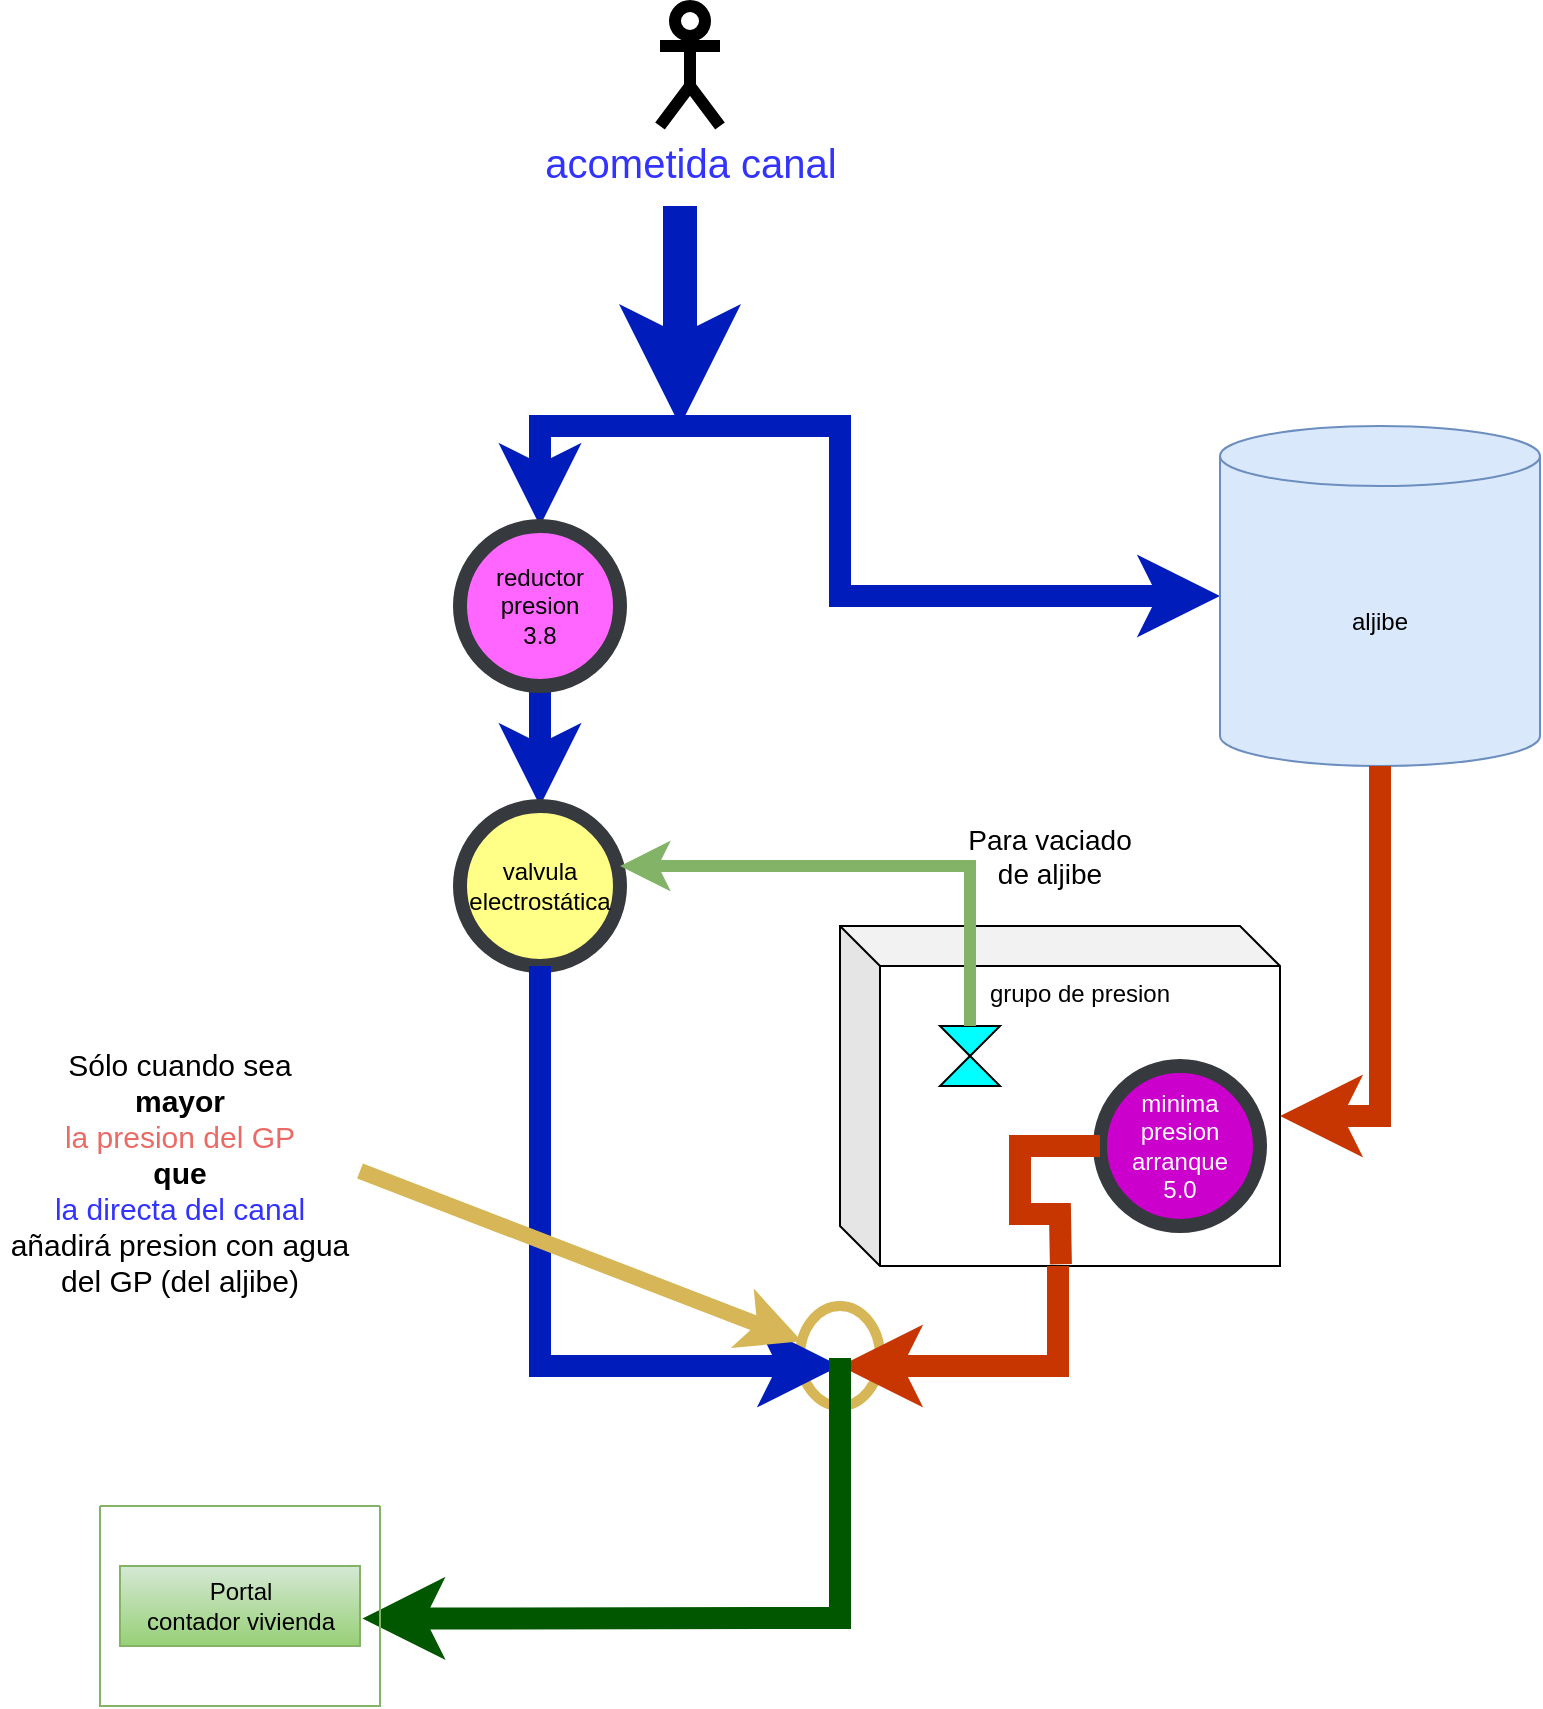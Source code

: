 <mxfile version="21.2.1" type="github">
  <diagram name="Página-1" id="f70GAZWOEkdoJ8vqmtTh">
    <mxGraphModel dx="1687" dy="899" grid="1" gridSize="10" guides="1" tooltips="1" connect="1" arrows="1" fold="1" page="1" pageScale="1" pageWidth="827" pageHeight="1169" math="0" shadow="0">
      <root>
        <mxCell id="0" />
        <mxCell id="1" parent="0" />
        <mxCell id="2pclpQiGbLNcuhrag6q6-33" value="" style="ellipse;whiteSpace=wrap;html=1;fillColor=none;strokeColor=#d6b656;strokeWidth=5;gradientColor=#ffd966;" parent="1" vertex="1">
          <mxGeometry x="440" y="660" width="40" height="50" as="geometry" />
        </mxCell>
        <mxCell id="2pclpQiGbLNcuhrag6q6-1" value="" style="endArrow=none;html=1;rounded=0;strokeWidth=11;fillColor=#0050ef;strokeColor=#001DBC;exitX=0.5;exitY=0;exitDx=0;exitDy=0;entryX=0.5;entryY=1;entryDx=0;entryDy=0;startArrow=classic;startFill=1;" parent="1" source="2pclpQiGbLNcuhrag6q6-4" target="6dBVptVX1iW7L6WTycLs-11" edge="1">
          <mxGeometry width="50" height="50" relative="1" as="geometry">
            <mxPoint x="320" y="395" as="sourcePoint" />
            <mxPoint x="300" y="350" as="targetPoint" />
          </mxGeometry>
        </mxCell>
        <mxCell id="2pclpQiGbLNcuhrag6q6-2" value="" style="endArrow=none;html=1;rounded=0;strokeWidth=11;exitX=0.5;exitY=0;exitDx=0;exitDy=0;fillColor=#0050ef;strokeColor=#001DBC;targetPerimeterSpacing=11;startArrow=classic;startFill=1;" parent="1" source="6dBVptVX1iW7L6WTycLs-11" edge="1">
          <mxGeometry width="50" height="50" relative="1" as="geometry">
            <mxPoint x="310" y="380" as="sourcePoint" />
            <mxPoint x="380" y="220" as="targetPoint" />
            <Array as="points">
              <mxPoint x="310" y="220" />
            </Array>
          </mxGeometry>
        </mxCell>
        <mxCell id="2pclpQiGbLNcuhrag6q6-3" value="" style="endArrow=none;html=1;rounded=0;strokeWidth=11;fillColor=#0050ef;strokeColor=#001DBC;exitX=0;exitY=0.5;exitDx=0;exitDy=0;exitPerimeter=0;targetPerimeterSpacing=14;endSize=12;startArrow=classic;startFill=1;" parent="1" source="2pclpQiGbLNcuhrag6q6-8" edge="1">
          <mxGeometry width="50" height="50" relative="1" as="geometry">
            <mxPoint x="460" y="330" as="sourcePoint" />
            <mxPoint x="380" y="220" as="targetPoint" />
            <Array as="points">
              <mxPoint x="460" y="305" />
              <mxPoint x="460" y="220" />
            </Array>
          </mxGeometry>
        </mxCell>
        <mxCell id="2pclpQiGbLNcuhrag6q6-4" value="valvula electrostática" style="ellipse;whiteSpace=wrap;html=1;fillColor=#ffff88;strokeColor=#36393d;strokeWidth=7;" parent="1" vertex="1">
          <mxGeometry x="270" y="410" width="80" height="80" as="geometry" />
        </mxCell>
        <mxCell id="2pclpQiGbLNcuhrag6q6-8" value="aljibe" style="shape=cylinder3;whiteSpace=wrap;html=1;boundedLbl=1;backgroundOutline=1;size=15;fillColor=#dae8fc;strokeColor=#6c8ebf;" parent="1" vertex="1">
          <mxGeometry x="650" y="220" width="160" height="170" as="geometry" />
        </mxCell>
        <mxCell id="2pclpQiGbLNcuhrag6q6-10" value="grupo de presion" style="shape=cube;whiteSpace=wrap;html=1;boundedLbl=1;backgroundOutline=1;darkOpacity=0.05;darkOpacity2=0.1;verticalAlign=top;" parent="1" vertex="1">
          <mxGeometry x="460" y="470" width="220" height="170" as="geometry" />
        </mxCell>
        <mxCell id="2pclpQiGbLNcuhrag6q6-12" value="&lt;font color=&quot;#3333ff&quot; style=&quot;font-size: 20px;&quot;&gt;acometida canal&lt;/font&gt;" style="shape=umlActor;verticalLabelPosition=bottom;verticalAlign=top;html=1;outlineConnect=0;strokeWidth=6;horizontal=1;" parent="1" vertex="1">
          <mxGeometry x="370" y="10" width="30" height="60" as="geometry" />
        </mxCell>
        <mxCell id="2pclpQiGbLNcuhrag6q6-16" value="" style="endArrow=none;html=1;rounded=0;strokeWidth=11;fillColor=#fa6800;strokeColor=#C73500;entryX=0.5;entryY=1;entryDx=0;entryDy=0;entryPerimeter=0;exitX=0;exitY=0;exitDx=220;exitDy=95;exitPerimeter=0;startArrow=classic;startFill=1;" parent="1" source="2pclpQiGbLNcuhrag6q6-10" target="2pclpQiGbLNcuhrag6q6-8" edge="1">
          <mxGeometry width="50" height="50" relative="1" as="geometry">
            <mxPoint x="680" y="520" as="sourcePoint" />
            <mxPoint x="410" y="710" as="targetPoint" />
            <Array as="points">
              <mxPoint x="730" y="565" />
            </Array>
          </mxGeometry>
        </mxCell>
        <mxCell id="2pclpQiGbLNcuhrag6q6-20" value="" style="endArrow=none;html=1;rounded=0;strokeWidth=11;entryX=0.5;entryY=1;entryDx=0;entryDy=0;fillColor=#0050ef;strokeColor=#001DBC;startArrow=classic;startFill=1;" parent="1" target="2pclpQiGbLNcuhrag6q6-4" edge="1">
          <mxGeometry width="50" height="50" relative="1" as="geometry">
            <mxPoint x="460" y="690" as="sourcePoint" />
            <mxPoint x="389.5" y="535" as="targetPoint" />
            <Array as="points">
              <mxPoint x="310" y="690" />
            </Array>
          </mxGeometry>
        </mxCell>
        <mxCell id="2pclpQiGbLNcuhrag6q6-25" value="" style="endArrow=none;html=1;rounded=0;strokeWidth=11;fillColor=#fa6800;strokeColor=#C73500;startArrow=classic;startFill=1;" parent="1" edge="1">
          <mxGeometry width="50" height="50" relative="1" as="geometry">
            <mxPoint x="460" y="690" as="sourcePoint" />
            <mxPoint x="569" y="640" as="targetPoint" />
            <Array as="points">
              <mxPoint x="569" y="690" />
            </Array>
          </mxGeometry>
        </mxCell>
        <mxCell id="2pclpQiGbLNcuhrag6q6-26" value="" style="endArrow=none;html=1;rounded=0;strokeWidth=11;fillColor=#008a00;strokeColor=#005700;startArrow=classic;startFill=1;exitX=1.01;exitY=0.657;exitDx=0;exitDy=0;exitPerimeter=0;" parent="1" edge="1" source="2pclpQiGbLNcuhrag6q6-29">
          <mxGeometry width="50" height="50" relative="1" as="geometry">
            <mxPoint x="460" y="816" as="sourcePoint" />
            <mxPoint x="460" y="686" as="targetPoint" />
            <Array as="points">
              <mxPoint x="460" y="816" />
            </Array>
          </mxGeometry>
        </mxCell>
        <mxCell id="2pclpQiGbLNcuhrag6q6-27" value="" style="swimlane;startSize=0;fillColor=#d5e8d4;gradientColor=#97d077;strokeColor=#82b366;" parent="1" vertex="1">
          <mxGeometry x="90" y="760" width="140" height="100" as="geometry" />
        </mxCell>
        <mxCell id="2pclpQiGbLNcuhrag6q6-29" value="Portal&lt;br&gt;contador vivienda" style="text;html=1;align=center;verticalAlign=middle;resizable=0;points=[];autosize=1;strokeColor=#82b366;fillColor=#d5e8d4;gradientColor=#97d077;" parent="2pclpQiGbLNcuhrag6q6-27" vertex="1">
          <mxGeometry x="10" y="30" width="120" height="40" as="geometry" />
        </mxCell>
        <mxCell id="2pclpQiGbLNcuhrag6q6-34" value="" style="endArrow=classic;html=1;rounded=0;strokeWidth=8;fillColor=#fff2cc;gradientColor=#ffd966;strokeColor=#d6b656;exitX=1;exitY=0.5;exitDx=0;exitDy=0;" parent="1" target="2pclpQiGbLNcuhrag6q6-33" edge="1" source="6dBVptVX1iW7L6WTycLs-21">
          <mxGeometry width="50" height="50" relative="1" as="geometry">
            <mxPoint x="280" y="630" as="sourcePoint" />
            <mxPoint x="350" y="660" as="targetPoint" />
          </mxGeometry>
        </mxCell>
        <mxCell id="6dBVptVX1iW7L6WTycLs-4" value="" style="shape=collate;whiteSpace=wrap;html=1;fillColor=#00FFFF;" parent="1" vertex="1">
          <mxGeometry x="510" y="520" width="30" height="30" as="geometry" />
        </mxCell>
        <mxCell id="6dBVptVX1iW7L6WTycLs-11" value="reductor presion&lt;br&gt;3.8" style="ellipse;whiteSpace=wrap;html=1;fillColor=#FF66FF;strokeColor=#36393d;strokeWidth=7;" parent="1" vertex="1">
          <mxGeometry x="270" y="270" width="80" height="80" as="geometry" />
        </mxCell>
        <mxCell id="6dBVptVX1iW7L6WTycLs-13" value="minima presion arranque&lt;br&gt;5.0" style="ellipse;whiteSpace=wrap;html=1;fillColor=#CC00CC;strokeColor=#36393d;strokeWidth=7;fontColor=#FFFFFF;" parent="1" vertex="1">
          <mxGeometry x="590" y="540" width="80" height="80" as="geometry" />
        </mxCell>
        <mxCell id="2pclpQiGbLNcuhrag6q6-18" style="edgeStyle=orthogonalEdgeStyle;rounded=0;orthogonalLoop=1;jettySize=auto;html=1;fillColor=#d5e8d4;strokeColor=#82b366;strokeWidth=6;exitX=0.5;exitY=0;exitDx=0;exitDy=0;entryX=1;entryY=0.375;entryDx=0;entryDy=0;entryPerimeter=0;" parent="1" source="6dBVptVX1iW7L6WTycLs-4" target="2pclpQiGbLNcuhrag6q6-4" edge="1">
          <mxGeometry relative="1" as="geometry">
            <mxPoint x="539" y="420" as="sourcePoint" />
            <mxPoint x="530" y="380" as="targetPoint" />
          </mxGeometry>
        </mxCell>
        <mxCell id="6dBVptVX1iW7L6WTycLs-18" value="Para vaciado de aljibe" style="text;html=1;strokeColor=none;fillColor=none;align=center;verticalAlign=middle;whiteSpace=wrap;rounded=0;fontSize=14;" parent="1" vertex="1">
          <mxGeometry x="520" y="420" width="90" height="30" as="geometry" />
        </mxCell>
        <mxCell id="6dBVptVX1iW7L6WTycLs-20" value="" style="endArrow=none;html=1;rounded=0;strokeWidth=11;fillColor=#fa6800;strokeColor=#C73500;entryX=0;entryY=0.5;entryDx=0;entryDy=0;exitX=0.502;exitY=0.995;exitDx=0;exitDy=0;exitPerimeter=0;" parent="1" source="2pclpQiGbLNcuhrag6q6-10" target="6dBVptVX1iW7L6WTycLs-13" edge="1">
          <mxGeometry width="50" height="50" relative="1" as="geometry">
            <mxPoint x="570" y="640" as="sourcePoint" />
            <mxPoint x="580" y="584" as="targetPoint" />
            <Array as="points">
              <mxPoint x="570" y="614" />
              <mxPoint x="550" y="614" />
              <mxPoint x="550" y="580" />
            </Array>
          </mxGeometry>
        </mxCell>
        <mxCell id="6dBVptVX1iW7L6WTycLs-21" value="Sólo cuando sea &lt;br style=&quot;font-size: 15px;&quot;&gt;&lt;b&gt;mayor &lt;br&gt;&lt;/b&gt;&lt;font color=&quot;#ea6b66&quot;&gt;la presion del GP &lt;/font&gt;&lt;br&gt;&lt;b&gt;que &lt;/b&gt;&lt;br&gt;&lt;font color=&quot;#3333ff&quot;&gt;la directa del canal&lt;/font&gt;&lt;br style=&quot;font-size: 15px;&quot;&gt;añadirá presion con agua del GP (del aljibe)" style="text;html=1;strokeColor=none;fillColor=none;align=center;verticalAlign=middle;whiteSpace=wrap;rounded=0;fontSize=15;" parent="1" vertex="1">
          <mxGeometry x="40" y="530" width="180" height="125" as="geometry" />
        </mxCell>
        <mxCell id="6dBVptVX1iW7L6WTycLs-22" value="" style="endArrow=none;html=1;rounded=0;strokeWidth=17;fillColor=#0050ef;strokeColor=#001DBC;startArrow=classic;startFill=1;" parent="1" edge="1">
          <mxGeometry width="50" height="50" relative="1" as="geometry">
            <mxPoint x="380" y="220" as="sourcePoint" />
            <mxPoint x="380" y="110" as="targetPoint" />
          </mxGeometry>
        </mxCell>
      </root>
    </mxGraphModel>
  </diagram>
</mxfile>
